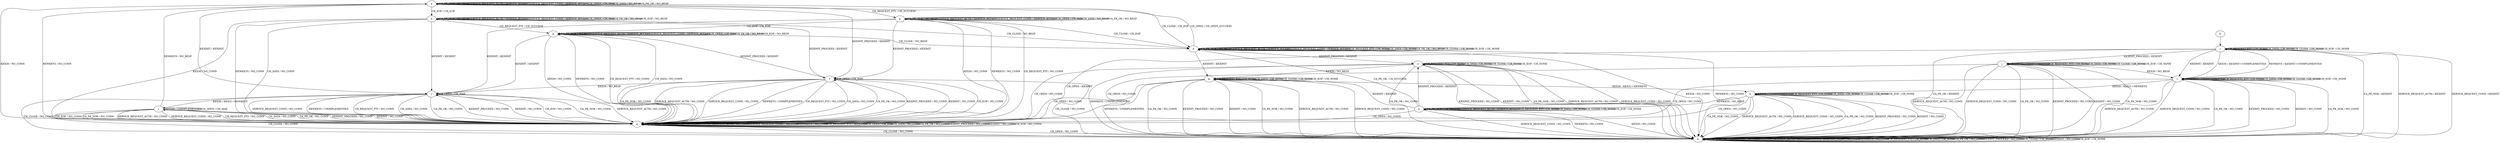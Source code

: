 digraph "" {
	graph ["Incoming time"=0.11002302169799805,
		"Outgoing time"=0.16605639457702637,
		Output="{'States': 18, 'Transitions': 222, 'Filename': '../results/ssh/DropBear-DropBear-cvc4-5.dot'}",
		Reference="{'States': 18, 'Transitions': 222, 'Filename': '../subjects/ssh/DropBear.dot'}",
		Solver=cvc4,
		Updated="{'States': 18, 'Transitions': 222, 'Filename': '../subjects/ssh/DropBear.dot'}",
		"f-measure"=1.0,
		precision=1.0,
		recall=1.0
	];
	a -> a	[key=0,
		label="UA_PK_NOK / NO_RESP"];
	a -> a	[key=1,
		label="SERVICE_REQUEST_AUTH / SERVICE_ACCEPT"];
	a -> a	[key=2,
		label="SERVICE_REQUEST_CONN / SERVICE_ACCEPT"];
	a -> a	[key=3,
		label="CH_OPEN / CH_MAX"];
	a -> a	[key=4,
		label="CH_DATA / NO_RESP"];
	a -> a	[key=5,
		label="UA_PK_OK / NO_RESP"];
	a -> c	[key=0,
		label="KEXINIT / KEXINIT"];
	a -> d	[key=0,
		label="CH_CLOSE / CH_EOF"];
	a -> f	[key=0,
		label="KEXINIT_PROCEED / KEXINIT"];
	a -> h	[key=0,
		label="CH_EOF / CH_EOF"];
	a -> p	[key=0,
		label="CH_REQUEST_PTY / CH_SUCCESS"];
	a -> q	[key=0,
		label="KEX30 / NO_CONN"];
	a -> q	[key=1,
		label="NEWKEYS / NO_CONN"];
	b -> i	[key=0];
	c -> c	[key=0,
		label="CH_OPEN / CH_MAX"];
	c -> e	[key=0,
		label="CH_CLOSE / NO_CONN"];
	c -> q	[key=0,
		label="UA_PK_NOK / NO_CONN"];
	c -> q	[key=1,
		label="SERVICE_REQUEST_AUTH / NO_CONN"];
	c -> q	[key=2,
		label="SERVICE_REQUEST_CONN / NO_CONN"];
	c -> q	[key=3,
		label="NEWKEYS / UNIMPLEMENTED"];
	c -> q	[key=4,
		label="CH_REQUEST_PTY / NO_CONN"];
	c -> q	[key=5,
		label="CH_DATA / NO_CONN"];
	c -> q	[key=6,
		label="UA_PK_OK / NO_CONN"];
	c -> q	[key=7,
		label="KEXINIT_PROCEED / NO_CONN"];
	c -> q	[key=8,
		label="KEXINIT / NO_CONN"];
	c -> q	[key=9,
		label="CH_EOF / NO_CONN"];
	c -> r	[key=0,
		label="KEX30 / KEX31+NEWKEYS"];
	d -> a	[key=0,
		label="CH_OPEN / CH_OPEN_SUCCESS"];
	d -> d	[key=0,
		label="UA_PK_NOK / NO_RESP"];
	d -> d	[key=1,
		label="SERVICE_REQUEST_AUTH / SERVICE_ACCEPT"];
	d -> d	[key=2,
		label="SERVICE_REQUEST_CONN / SERVICE_ACCEPT"];
	d -> d	[key=3,
		label="CH_REQUEST_PTY / CH_NONE"];
	d -> d	[key=4,
		label="CH_DATA / CH_NONE"];
	d -> d	[key=5,
		label="UA_PK_OK / NO_RESP"];
	d -> d	[key=6,
		label="CH_CLOSE / CH_NONE"];
	d -> d	[key=7,
		label="CH_EOF / CH_NONE"];
	d -> e	[key=0,
		label="KEX30 / NO_CONN"];
	d -> e	[key=1,
		label="NEWKEYS / NO_CONN"];
	d -> m	[key=0,
		label="KEXINIT / KEXINIT"];
	d -> o	[key=0,
		label="KEXINIT_PROCEED / KEXINIT"];
	e -> e	[key=0,
		label="UA_PK_NOK / NO_CONN"];
	e -> e	[key=1,
		label="KEX30 / NO_CONN"];
	e -> e	[key=2,
		label="SERVICE_REQUEST_AUTH / NO_CONN"];
	e -> e	[key=3,
		label="SERVICE_REQUEST_CONN / NO_CONN"];
	e -> e	[key=4,
		label="NEWKEYS / NO_CONN"];
	e -> e	[key=5,
		label="CH_REQUEST_PTY / CH_NONE"];
	e -> e	[key=6,
		label="CH_DATA / CH_NONE"];
	e -> e	[key=7,
		label="UA_PK_OK / NO_CONN"];
	e -> e	[key=8,
		label="KEXINIT_PROCEED / NO_CONN"];
	e -> e	[key=9,
		label="CH_CLOSE / CH_NONE"];
	e -> e	[key=10,
		label="KEXINIT / NO_CONN"];
	e -> e	[key=11,
		label="CH_EOF / CH_NONE"];
	e -> q	[key=0,
		label="CH_OPEN / NO_CONN"];
	f -> c	[key=0,
		label="KEX30 / NO_RESP"];
	f -> e	[key=0,
		label="CH_CLOSE / NO_CONN"];
	f -> f	[key=0,
		label="CH_OPEN / CH_MAX"];
	f -> q	[key=0,
		label="UA_PK_NOK / NO_CONN"];
	f -> q	[key=1,
		label="SERVICE_REQUEST_AUTH / NO_CONN"];
	f -> q	[key=2,
		label="SERVICE_REQUEST_CONN / NO_CONN"];
	f -> q	[key=3,
		label="NEWKEYS / UNIMPLEMENTED"];
	f -> q	[key=4,
		label="CH_REQUEST_PTY / NO_CONN"];
	f -> q	[key=5,
		label="CH_DATA / NO_CONN"];
	f -> q	[key=6,
		label="UA_PK_OK / NO_CONN"];
	f -> q	[key=7,
		label="KEXINIT_PROCEED / NO_CONN"];
	f -> q	[key=8,
		label="KEXINIT / NO_CONN"];
	f -> q	[key=9,
		label="CH_EOF / NO_CONN"];
	g -> c	[key=0,
		label="KEXINIT / KEXINIT"];
	g -> d	[key=0,
		label="CH_CLOSE / NO_RESP"];
	g -> f	[key=0,
		label="KEXINIT_PROCEED / KEXINIT"];
	g -> g	[key=0,
		label="UA_PK_NOK / NO_RESP"];
	g -> g	[key=1,
		label="SERVICE_REQUEST_AUTH / SERVICE_ACCEPT"];
	g -> g	[key=2,
		label="SERVICE_REQUEST_CONN / SERVICE_ACCEPT"];
	g -> g	[key=3,
		label="CH_OPEN / CH_MAX"];
	g -> g	[key=4,
		label="UA_PK_OK / NO_RESP"];
	g -> g	[key=5,
		label="CH_EOF / NO_RESP"];
	g -> q	[key=0,
		label="KEX30 / NO_CONN"];
	g -> q	[key=1,
		label="NEWKEYS / NO_CONN"];
	g -> q	[key=2,
		label="CH_REQUEST_PTY / NO_CONN"];
	g -> q	[key=3,
		label="CH_DATA / NO_CONN"];
	h -> c	[key=0,
		label="KEXINIT / KEXINIT"];
	h -> d	[key=0,
		label="CH_CLOSE / NO_RESP"];
	h -> f	[key=0,
		label="KEXINIT_PROCEED / KEXINIT"];
	h -> g	[key=0,
		label="CH_REQUEST_PTY / CH_SUCCESS"];
	h -> h	[key=0,
		label="UA_PK_NOK / NO_RESP"];
	h -> h	[key=1,
		label="SERVICE_REQUEST_AUTH / SERVICE_ACCEPT"];
	h -> h	[key=2,
		label="SERVICE_REQUEST_CONN / SERVICE_ACCEPT"];
	h -> h	[key=3,
		label="CH_OPEN / CH_MAX"];
	h -> h	[key=4,
		label="UA_PK_OK / NO_RESP"];
	h -> h	[key=5,
		label="CH_EOF / NO_RESP"];
	h -> q	[key=0,
		label="KEX30 / NO_CONN"];
	h -> q	[key=1,
		label="NEWKEYS / NO_CONN"];
	h -> q	[key=2,
		label="CH_DATA / NO_CONN"];
	i -> e	[key=0,
		label="UA_PK_NOK / KEXINIT"];
	i -> e	[key=1,
		label="SERVICE_REQUEST_AUTH / KEXINIT"];
	i -> e	[key=2,
		label="SERVICE_REQUEST_CONN / KEXINIT"];
	i -> e	[key=3,
		label="UA_PK_OK / KEXINIT"];
	i -> i	[key=0,
		label="CH_REQUEST_PTY / CH_NONE"];
	i -> i	[key=1,
		label="CH_DATA / CH_NONE"];
	i -> i	[key=2,
		label="CH_CLOSE / CH_NONE"];
	i -> i	[key=3,
		label="CH_EOF / CH_NONE"];
	i -> j	[key=0,
		label="KEXINIT_PROCEED / KEXINIT"];
	i -> l	[key=0,
		label="KEX30 / KEXINIT+UNIMPLEMENTED"];
	i -> l	[key=1,
		label="NEWKEYS / KEXINIT+UNIMPLEMENTED"];
	i -> l	[key=2,
		label="KEXINIT / KEXINIT"];
	i -> q	[key=0,
		label="CH_OPEN / KEXINIT"];
	j -> e	[key=0,
		label="UA_PK_NOK / NO_CONN"];
	j -> e	[key=1,
		label="SERVICE_REQUEST_AUTH / NO_CONN"];
	j -> e	[key=2,
		label="SERVICE_REQUEST_CONN / NO_CONN"];
	j -> e	[key=3,
		label="UA_PK_OK / NO_CONN"];
	j -> e	[key=4,
		label="KEXINIT_PROCEED / NO_CONN"];
	j -> e	[key=5,
		label="KEXINIT / NO_CONN"];
	j -> j	[key=0,
		label="NEWKEYS / UNIMPLEMENTED"];
	j -> j	[key=1,
		label="CH_REQUEST_PTY / CH_NONE"];
	j -> j	[key=2,
		label="CH_DATA / CH_NONE"];
	j -> j	[key=3,
		label="CH_CLOSE / CH_NONE"];
	j -> j	[key=4,
		label="CH_EOF / CH_NONE"];
	j -> l	[key=0,
		label="KEX30 / NO_RESP"];
	j -> q	[key=0,
		label="CH_OPEN / NO_CONN"];
	k -> e	[key=0,
		label="UA_PK_NOK / NO_CONN"];
	k -> e	[key=1,
		label="SERVICE_REQUEST_AUTH / NO_CONN"];
	k -> e	[key=2,
		label="SERVICE_REQUEST_CONN / NO_CONN"];
	k -> e	[key=3,
		label="UA_PK_OK / NO_CONN"];
	k -> e	[key=4,
		label="KEXINIT_PROCEED / NO_CONN"];
	k -> e	[key=5,
		label="KEXINIT / NO_CONN"];
	k -> k	[key=0,
		label="KEX30 / UNIMPLEMENTED"];
	k -> k	[key=1,
		label="CH_REQUEST_PTY / CH_NONE"];
	k -> k	[key=2,
		label="CH_DATA / CH_NONE"];
	k -> k	[key=3,
		label="CH_CLOSE / CH_NONE"];
	k -> k	[key=4,
		label="CH_EOF / CH_NONE"];
	k -> n	[key=0,
		label="NEWKEYS / NO_RESP"];
	k -> q	[key=0,
		label="CH_OPEN / NO_CONN"];
	l -> e	[key=0,
		label="UA_PK_NOK / NO_CONN"];
	l -> e	[key=1,
		label="SERVICE_REQUEST_AUTH / NO_CONN"];
	l -> e	[key=2,
		label="SERVICE_REQUEST_CONN / NO_CONN"];
	l -> e	[key=3,
		label="UA_PK_OK / NO_CONN"];
	l -> e	[key=4,
		label="KEXINIT_PROCEED / NO_CONN"];
	l -> e	[key=5,
		label="KEXINIT / NO_CONN"];
	l -> k	[key=0,
		label="KEX30 / KEX31+NEWKEYS"];
	l -> l	[key=0,
		label="NEWKEYS / UNIMPLEMENTED"];
	l -> l	[key=1,
		label="CH_REQUEST_PTY / CH_NONE"];
	l -> l	[key=2,
		label="CH_DATA / CH_NONE"];
	l -> l	[key=3,
		label="CH_CLOSE / CH_NONE"];
	l -> l	[key=4,
		label="CH_EOF / CH_NONE"];
	l -> q	[key=0,
		label="CH_OPEN / NO_CONN"];
	m -> e	[key=0,
		label="UA_PK_NOK / NO_CONN"];
	m -> e	[key=1,
		label="SERVICE_REQUEST_AUTH / NO_CONN"];
	m -> e	[key=2,
		label="SERVICE_REQUEST_CONN / NO_CONN"];
	m -> e	[key=3,
		label="NEWKEYS / UNIMPLEMENTED"];
	m -> e	[key=4,
		label="UA_PK_OK / NO_CONN"];
	m -> e	[key=5,
		label="KEXINIT_PROCEED / NO_CONN"];
	m -> e	[key=6,
		label="KEXINIT / NO_CONN"];
	m -> k	[key=0,
		label="KEX30 / KEX31+NEWKEYS"];
	m -> m	[key=0,
		label="CH_REQUEST_PTY / CH_NONE"];
	m -> m	[key=1,
		label="CH_DATA / CH_NONE"];
	m -> m	[key=2,
		label="CH_CLOSE / CH_NONE"];
	m -> m	[key=3,
		label="CH_EOF / CH_NONE"];
	m -> q	[key=0,
		label="CH_OPEN / NO_CONN"];
	n -> d	[key=0,
		label="UA_PK_OK / UA_SUCCESS"];
	n -> e	[key=0,
		label="KEX30 / NO_CONN"];
	n -> e	[key=1,
		label="SERVICE_REQUEST_CONN / NO_CONN"];
	n -> e	[key=2,
		label="NEWKEYS / NO_CONN"];
	n -> m	[key=0,
		label="KEXINIT / KEXINIT"];
	n -> n	[key=0,
		label="UA_PK_NOK / UA_FAILURE"];
	n -> n	[key=1,
		label="SERVICE_REQUEST_AUTH / SERVICE_ACCEPT"];
	n -> n	[key=2,
		label="CH_REQUEST_PTY / CH_NONE"];
	n -> n	[key=3,
		label="CH_DATA / CH_NONE"];
	n -> n	[key=4,
		label="CH_CLOSE / CH_NONE"];
	n -> n	[key=5,
		label="CH_EOF / CH_NONE"];
	n -> o	[key=0,
		label="KEXINIT_PROCEED / KEXINIT"];
	n -> q	[key=0,
		label="CH_OPEN / NO_CONN"];
	o -> e	[key=0,
		label="UA_PK_NOK / NO_CONN"];
	o -> e	[key=1,
		label="SERVICE_REQUEST_AUTH / NO_CONN"];
	o -> e	[key=2,
		label="SERVICE_REQUEST_CONN / NO_CONN"];
	o -> e	[key=3,
		label="NEWKEYS / UNIMPLEMENTED"];
	o -> e	[key=4,
		label="UA_PK_OK / NO_CONN"];
	o -> e	[key=5,
		label="KEXINIT_PROCEED / NO_CONN"];
	o -> e	[key=6,
		label="KEXINIT / NO_CONN"];
	o -> m	[key=0,
		label="KEX30 / NO_RESP"];
	o -> o	[key=0,
		label="CH_REQUEST_PTY / CH_NONE"];
	o -> o	[key=1,
		label="CH_DATA / CH_NONE"];
	o -> o	[key=2,
		label="CH_CLOSE / CH_NONE"];
	o -> o	[key=3,
		label="CH_EOF / CH_NONE"];
	o -> q	[key=0,
		label="CH_OPEN / NO_CONN"];
	p -> c	[key=0,
		label="KEXINIT / KEXINIT"];
	p -> d	[key=0,
		label="CH_CLOSE / CH_EOF"];
	p -> f	[key=0,
		label="KEXINIT_PROCEED / KEXINIT"];
	p -> g	[key=0,
		label="CH_EOF / CH_EOF"];
	p -> p	[key=0,
		label="UA_PK_NOK / NO_RESP"];
	p -> p	[key=1,
		label="SERVICE_REQUEST_AUTH / SERVICE_ACCEPT"];
	p -> p	[key=2,
		label="SERVICE_REQUEST_CONN / SERVICE_ACCEPT"];
	p -> p	[key=3,
		label="CH_OPEN / CH_MAX"];
	p -> p	[key=4,
		label="CH_DATA / NO_RESP"];
	p -> p	[key=5,
		label="UA_PK_OK / NO_RESP"];
	p -> q	[key=0,
		label="KEX30 / NO_CONN"];
	p -> q	[key=1,
		label="NEWKEYS / NO_CONN"];
	p -> q	[key=2,
		label="CH_REQUEST_PTY / NO_CONN"];
	q -> e	[key=0,
		label="CH_CLOSE / NO_CONN"];
	q -> q	[key=0,
		label="UA_PK_NOK / NO_CONN"];
	q -> q	[key=1,
		label="KEX30 / NO_CONN"];
	q -> q	[key=2,
		label="SERVICE_REQUEST_AUTH / NO_CONN"];
	q -> q	[key=3,
		label="SERVICE_REQUEST_CONN / NO_CONN"];
	q -> q	[key=4,
		label="NEWKEYS / NO_CONN"];
	q -> q	[key=5,
		label="CH_REQUEST_PTY / NO_CONN"];
	q -> q	[key=6,
		label="CH_OPEN / CH_MAX"];
	q -> q	[key=7,
		label="CH_DATA / NO_CONN"];
	q -> q	[key=8,
		label="UA_PK_OK / NO_CONN"];
	q -> q	[key=9,
		label="KEXINIT_PROCEED / NO_CONN"];
	q -> q	[key=10,
		label="KEXINIT / NO_CONN"];
	q -> q	[key=11,
		label="CH_EOF / NO_CONN"];
	r -> a	[key=0,
		label="NEWKEYS / NO_RESP"];
	r -> e	[key=0,
		label="CH_CLOSE / NO_CONN"];
	r -> q	[key=0,
		label="UA_PK_NOK / NO_CONN"];
	r -> q	[key=1,
		label="SERVICE_REQUEST_AUTH / NO_CONN"];
	r -> q	[key=2,
		label="SERVICE_REQUEST_CONN / NO_CONN"];
	r -> q	[key=3,
		label="CH_REQUEST_PTY / NO_CONN"];
	r -> q	[key=4,
		label="CH_DATA / NO_CONN"];
	r -> q	[key=5,
		label="UA_PK_OK / NO_CONN"];
	r -> q	[key=6,
		label="KEXINIT_PROCEED / NO_CONN"];
	r -> q	[key=7,
		label="KEXINIT / NO_CONN"];
	r -> q	[key=8,
		label="CH_EOF / NO_CONN"];
	r -> r	[key=0,
		label="KEX30 / UNIMPLEMENTED"];
	r -> r	[key=1,
		label="CH_OPEN / CH_MAX"];
}
